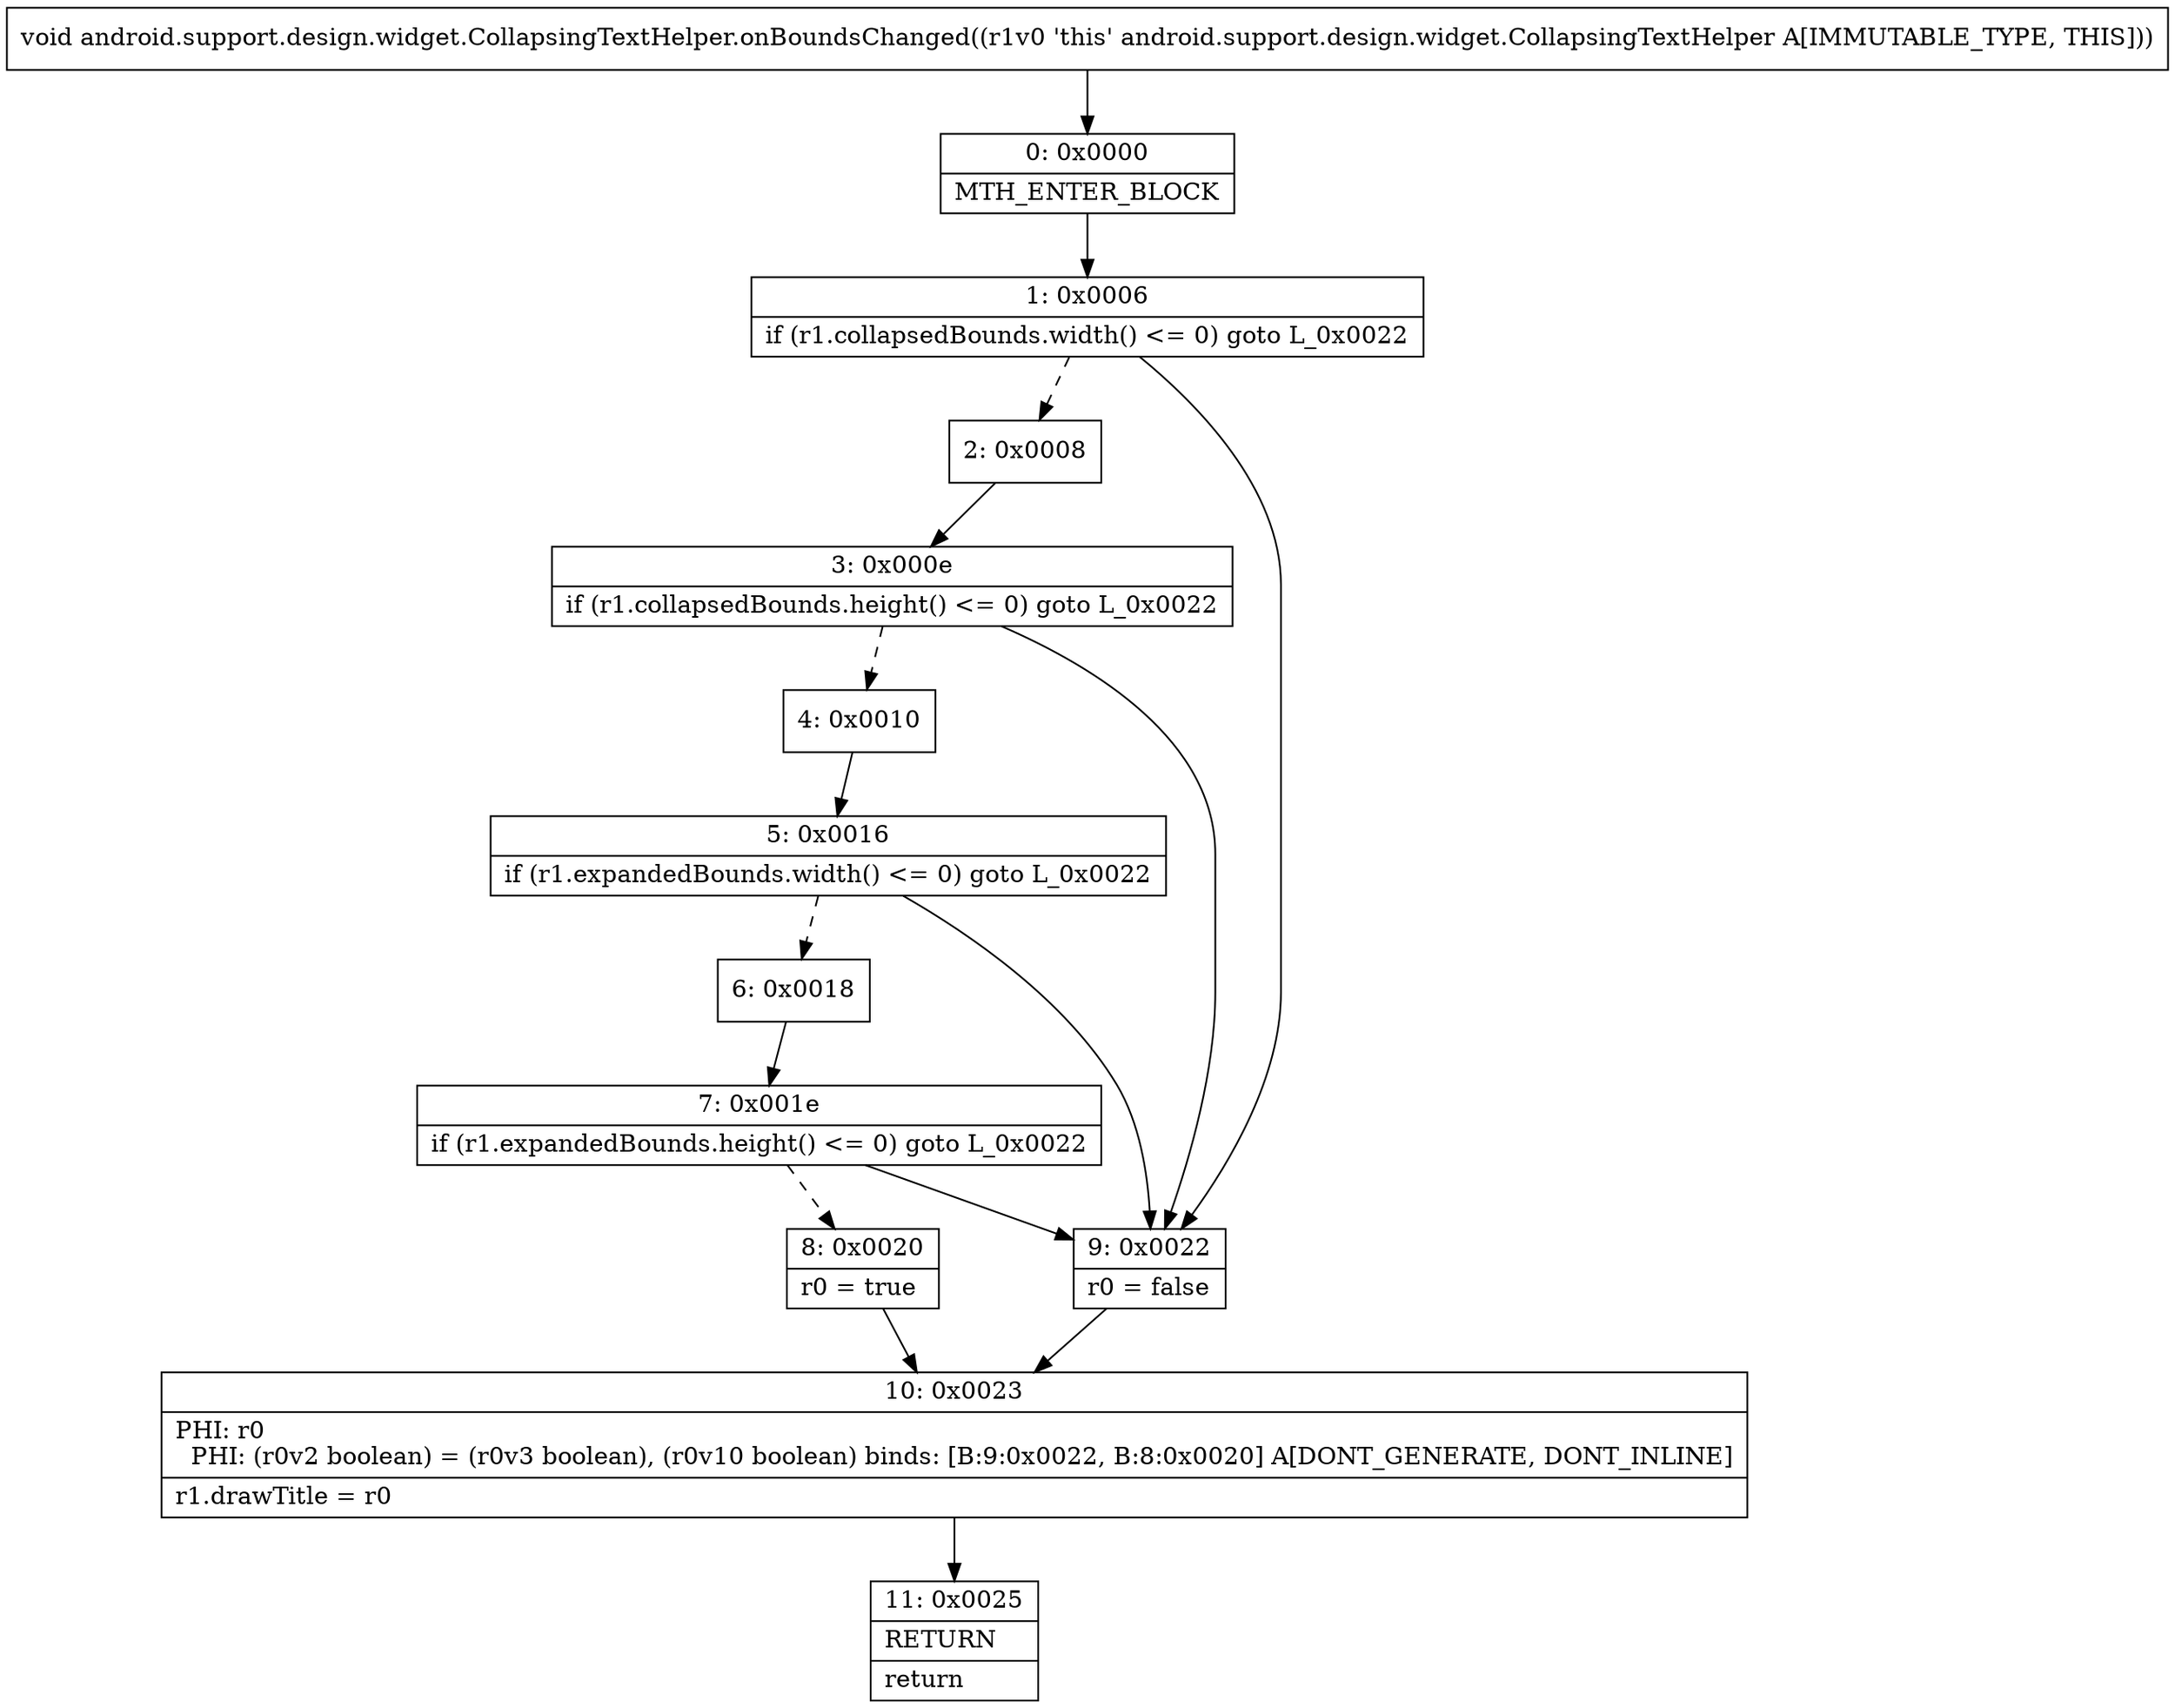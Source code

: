 digraph "CFG forandroid.support.design.widget.CollapsingTextHelper.onBoundsChanged()V" {
Node_0 [shape=record,label="{0\:\ 0x0000|MTH_ENTER_BLOCK\l}"];
Node_1 [shape=record,label="{1\:\ 0x0006|if (r1.collapsedBounds.width() \<= 0) goto L_0x0022\l}"];
Node_2 [shape=record,label="{2\:\ 0x0008}"];
Node_3 [shape=record,label="{3\:\ 0x000e|if (r1.collapsedBounds.height() \<= 0) goto L_0x0022\l}"];
Node_4 [shape=record,label="{4\:\ 0x0010}"];
Node_5 [shape=record,label="{5\:\ 0x0016|if (r1.expandedBounds.width() \<= 0) goto L_0x0022\l}"];
Node_6 [shape=record,label="{6\:\ 0x0018}"];
Node_7 [shape=record,label="{7\:\ 0x001e|if (r1.expandedBounds.height() \<= 0) goto L_0x0022\l}"];
Node_8 [shape=record,label="{8\:\ 0x0020|r0 = true\l}"];
Node_9 [shape=record,label="{9\:\ 0x0022|r0 = false\l}"];
Node_10 [shape=record,label="{10\:\ 0x0023|PHI: r0 \l  PHI: (r0v2 boolean) = (r0v3 boolean), (r0v10 boolean) binds: [B:9:0x0022, B:8:0x0020] A[DONT_GENERATE, DONT_INLINE]\l|r1.drawTitle = r0\l}"];
Node_11 [shape=record,label="{11\:\ 0x0025|RETURN\l|return\l}"];
MethodNode[shape=record,label="{void android.support.design.widget.CollapsingTextHelper.onBoundsChanged((r1v0 'this' android.support.design.widget.CollapsingTextHelper A[IMMUTABLE_TYPE, THIS])) }"];
MethodNode -> Node_0;
Node_0 -> Node_1;
Node_1 -> Node_2[style=dashed];
Node_1 -> Node_9;
Node_2 -> Node_3;
Node_3 -> Node_4[style=dashed];
Node_3 -> Node_9;
Node_4 -> Node_5;
Node_5 -> Node_6[style=dashed];
Node_5 -> Node_9;
Node_6 -> Node_7;
Node_7 -> Node_8[style=dashed];
Node_7 -> Node_9;
Node_8 -> Node_10;
Node_9 -> Node_10;
Node_10 -> Node_11;
}

